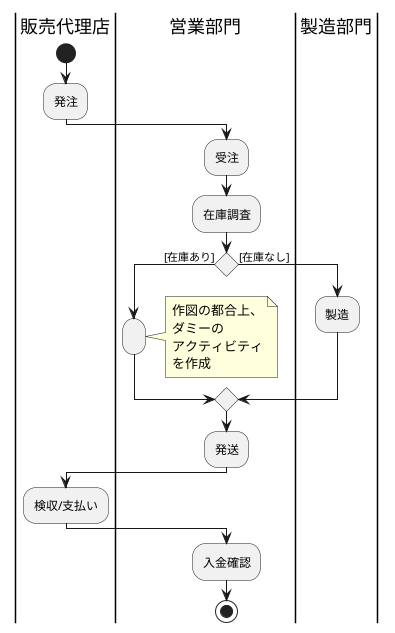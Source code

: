 @startuml 演習7-2_AC_製品を製造するアクティビティ図.pu
|販売代理店|
start
:発注;
|営業部門|
:受注;
:在庫調査;
if () is ([在庫あり]) then 
    : ;
    note right
    作図の都合上、
    ダミーの
    アクティビティ
    を作成
    end note
|製造部門|
else ([在庫なし])
    :製造;
|営業部門|
endif
:発送;
|販売代理店|
:検収/支払い;
|営業部門|
:入金確認;
stop
@enduml